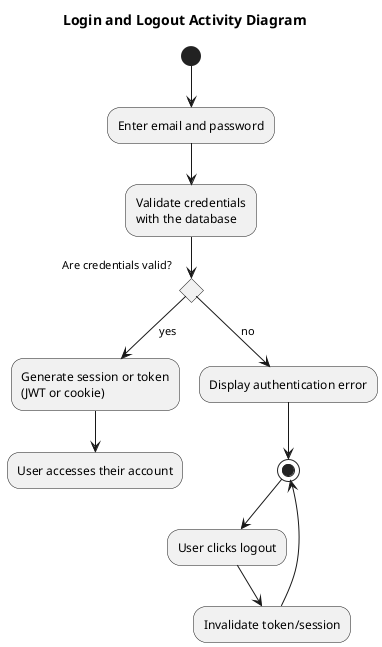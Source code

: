 @startuml
title Login and Logout Activity Diagram

(*) --> "Enter email and password"
--> "Validate credentials\nwith the database"

if "Are credentials valid?" then
  --> [yes] "Generate session or token\n(JWT or cookie)"
  --> "User accesses their account"
else
  --> [no] "Display authentication error"
  --> (*)
endif

--> "User clicks logout"
--> "Invalidate token/session"
--> (*)

@enduml
